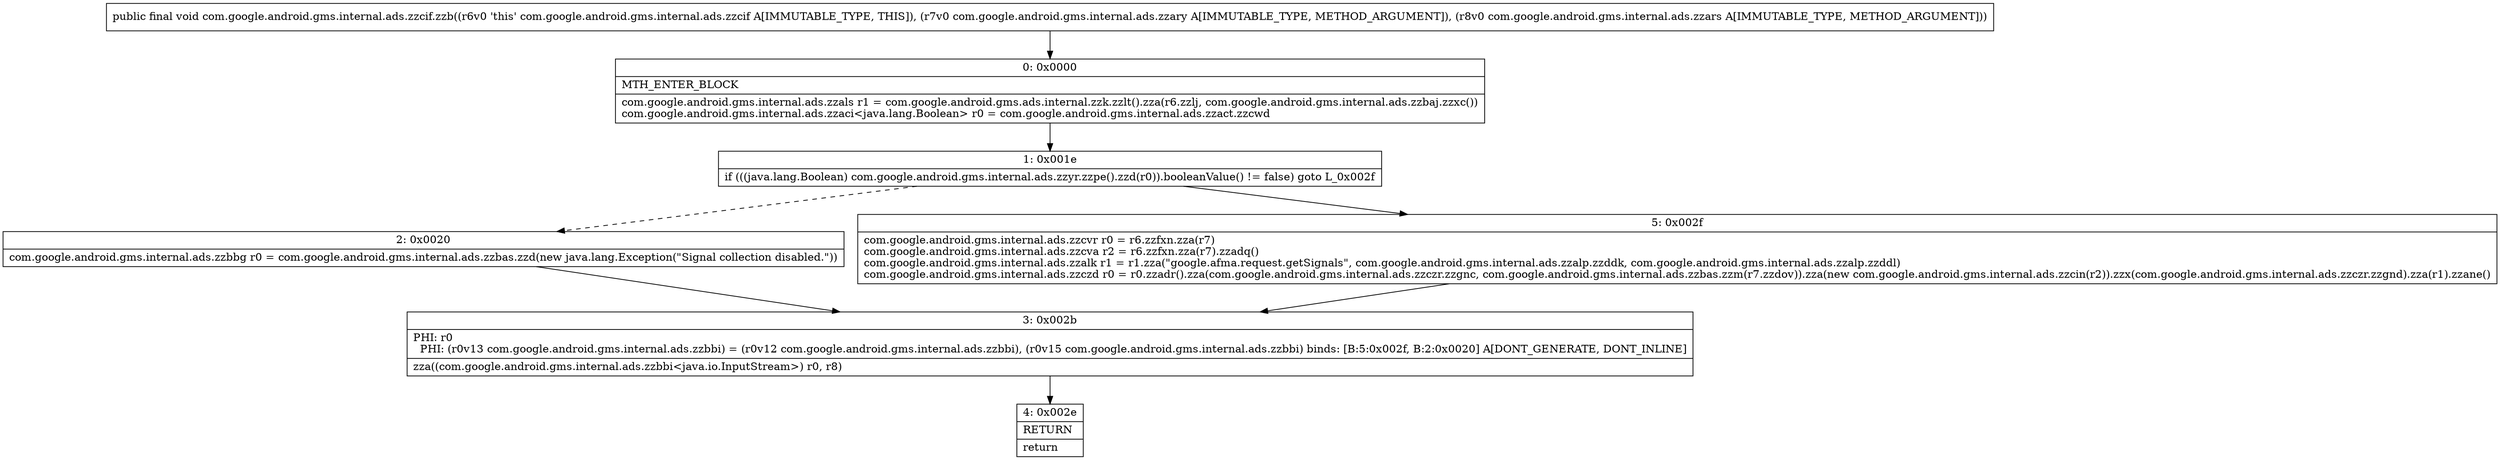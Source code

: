 digraph "CFG forcom.google.android.gms.internal.ads.zzcif.zzb(Lcom\/google\/android\/gms\/internal\/ads\/zzary;Lcom\/google\/android\/gms\/internal\/ads\/zzars;)V" {
Node_0 [shape=record,label="{0\:\ 0x0000|MTH_ENTER_BLOCK\l|com.google.android.gms.internal.ads.zzals r1 = com.google.android.gms.ads.internal.zzk.zzlt().zza(r6.zzlj, com.google.android.gms.internal.ads.zzbaj.zzxc())\lcom.google.android.gms.internal.ads.zzaci\<java.lang.Boolean\> r0 = com.google.android.gms.internal.ads.zzact.zzcwd\l}"];
Node_1 [shape=record,label="{1\:\ 0x001e|if (((java.lang.Boolean) com.google.android.gms.internal.ads.zzyr.zzpe().zzd(r0)).booleanValue() != false) goto L_0x002f\l}"];
Node_2 [shape=record,label="{2\:\ 0x0020|com.google.android.gms.internal.ads.zzbbg r0 = com.google.android.gms.internal.ads.zzbas.zzd(new java.lang.Exception(\"Signal collection disabled.\"))\l}"];
Node_3 [shape=record,label="{3\:\ 0x002b|PHI: r0 \l  PHI: (r0v13 com.google.android.gms.internal.ads.zzbbi) = (r0v12 com.google.android.gms.internal.ads.zzbbi), (r0v15 com.google.android.gms.internal.ads.zzbbi) binds: [B:5:0x002f, B:2:0x0020] A[DONT_GENERATE, DONT_INLINE]\l|zza((com.google.android.gms.internal.ads.zzbbi\<java.io.InputStream\>) r0, r8)\l}"];
Node_4 [shape=record,label="{4\:\ 0x002e|RETURN\l|return\l}"];
Node_5 [shape=record,label="{5\:\ 0x002f|com.google.android.gms.internal.ads.zzcvr r0 = r6.zzfxn.zza(r7)\lcom.google.android.gms.internal.ads.zzcva r2 = r6.zzfxn.zza(r7).zzadq()\lcom.google.android.gms.internal.ads.zzalk r1 = r1.zza(\"google.afma.request.getSignals\", com.google.android.gms.internal.ads.zzalp.zzddk, com.google.android.gms.internal.ads.zzalp.zzddl)\lcom.google.android.gms.internal.ads.zzczd r0 = r0.zzadr().zza(com.google.android.gms.internal.ads.zzczr.zzgnc, com.google.android.gms.internal.ads.zzbas.zzm(r7.zzdov)).zza(new com.google.android.gms.internal.ads.zzcin(r2)).zzx(com.google.android.gms.internal.ads.zzczr.zzgnd).zza(r1).zzane()\l}"];
MethodNode[shape=record,label="{public final void com.google.android.gms.internal.ads.zzcif.zzb((r6v0 'this' com.google.android.gms.internal.ads.zzcif A[IMMUTABLE_TYPE, THIS]), (r7v0 com.google.android.gms.internal.ads.zzary A[IMMUTABLE_TYPE, METHOD_ARGUMENT]), (r8v0 com.google.android.gms.internal.ads.zzars A[IMMUTABLE_TYPE, METHOD_ARGUMENT])) }"];
MethodNode -> Node_0;
Node_0 -> Node_1;
Node_1 -> Node_2[style=dashed];
Node_1 -> Node_5;
Node_2 -> Node_3;
Node_3 -> Node_4;
Node_5 -> Node_3;
}

